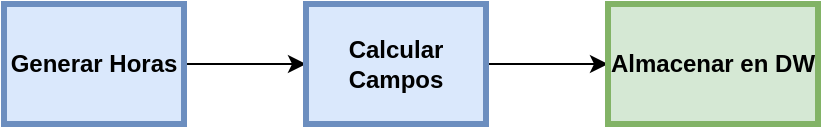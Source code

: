 <mxfile pages="1" version="11.2.5" type="device"><diagram name="Page-1" id="c7558073-3199-34d8-9f00-42111426c3f3"><mxGraphModel dx="786" dy="582" grid="1" gridSize="10" guides="1" tooltips="1" connect="1" arrows="1" fold="1" page="1" pageScale="1" pageWidth="826" pageHeight="1169" background="#ffffff" math="0" shadow="0"><root><mxCell id="0"/><mxCell id="1" parent="0"/><mxCell id="KHJzqqsQ3kqEn71Sj2GZ-99" style="edgeStyle=orthogonalEdgeStyle;rounded=0;orthogonalLoop=1;jettySize=auto;html=1;exitX=1;exitY=0.5;exitDx=0;exitDy=0;entryX=0;entryY=0.5;entryDx=0;entryDy=0;" parent="1" source="KHJzqqsQ3kqEn71Sj2GZ-96" target="KHJzqqsQ3kqEn71Sj2GZ-97" edge="1"><mxGeometry relative="1" as="geometry"/></mxCell><mxCell id="KHJzqqsQ3kqEn71Sj2GZ-96" value="Generar Horas" style="whiteSpace=wrap;align=center;verticalAlign=middle;fontStyle=1;strokeWidth=3;fillColor=#dae8fc;strokeColor=#6c8ebf;" parent="1" vertex="1"><mxGeometry x="80.0" y="80" width="90" height="60" as="geometry"/></mxCell><mxCell id="KHJzqqsQ3kqEn71Sj2GZ-103" style="edgeStyle=orthogonalEdgeStyle;rounded=0;orthogonalLoop=1;jettySize=auto;html=1;exitX=1;exitY=0.5;exitDx=0;exitDy=0;entryX=0;entryY=0.5;entryDx=0;entryDy=0;" parent="1" source="KHJzqqsQ3kqEn71Sj2GZ-97" target="KHJzqqsQ3kqEn71Sj2GZ-102" edge="1"><mxGeometry relative="1" as="geometry"/></mxCell><mxCell id="KHJzqqsQ3kqEn71Sj2GZ-97" value="Calcular Campos" style="whiteSpace=wrap;align=center;verticalAlign=middle;fontStyle=1;strokeWidth=3;fillColor=#dae8fc;strokeColor=#6c8ebf;" parent="1" vertex="1"><mxGeometry x="231.0" y="80" width="90" height="60" as="geometry"/></mxCell><mxCell id="KHJzqqsQ3kqEn71Sj2GZ-102" value="Almacenar en DW" style="whiteSpace=wrap;align=center;verticalAlign=middle;fontStyle=1;strokeWidth=3;fillColor=#d5e8d4;strokeColor=#82b366;" parent="1" vertex="1"><mxGeometry x="382" y="80" width="105" height="60" as="geometry"/></mxCell></root></mxGraphModel></diagram></mxfile>